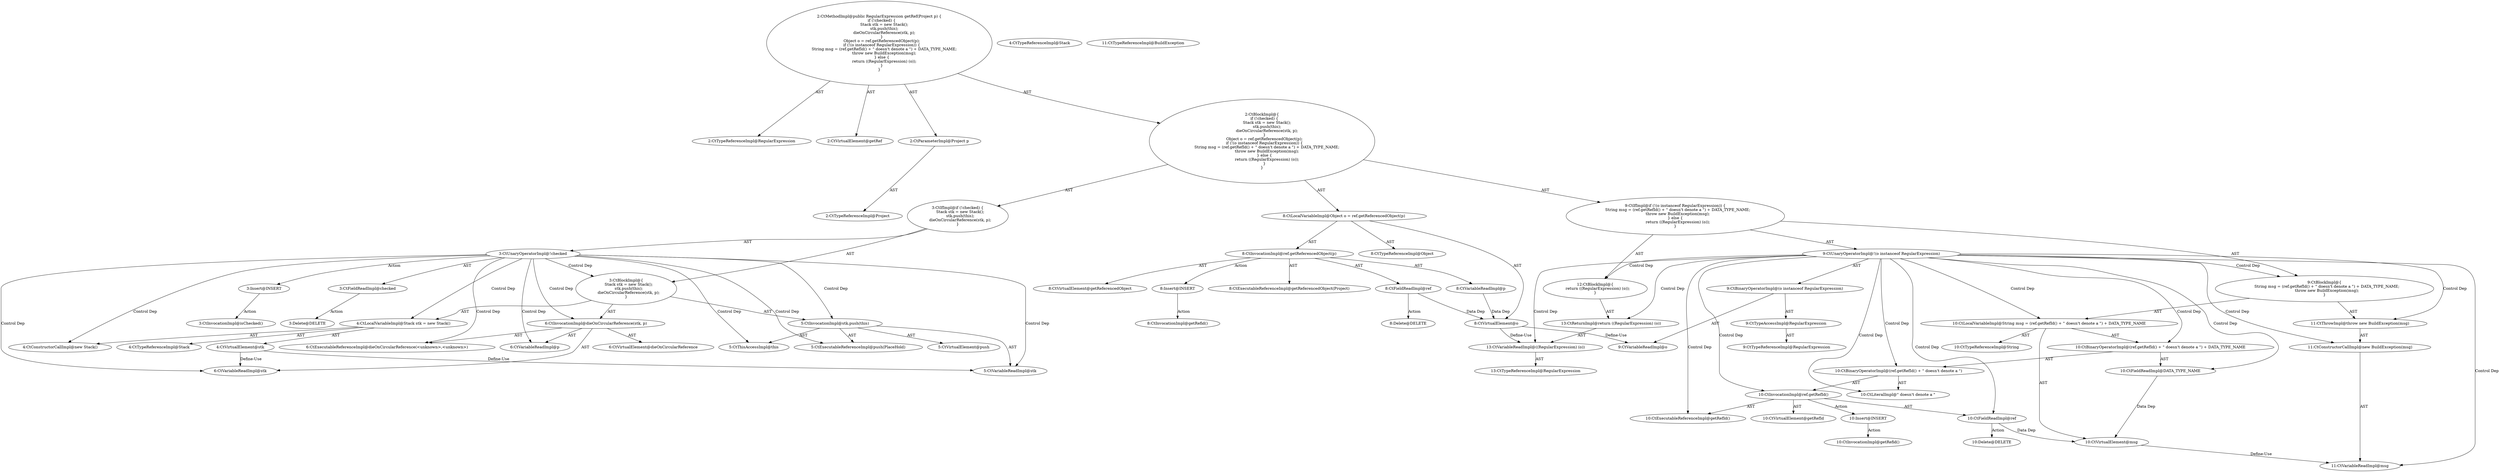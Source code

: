 digraph "getRef#?,Project" {
0 [label="2:CtTypeReferenceImpl@RegularExpression" shape=ellipse]
1 [label="2:CtVirtualElement@getRef" shape=ellipse]
2 [label="2:CtParameterImpl@Project p" shape=ellipse]
3 [label="2:CtTypeReferenceImpl@Project" shape=ellipse]
4 [label="3:CtFieldReadImpl@checked" shape=ellipse]
5 [label="3:CtUnaryOperatorImpl@!checked" shape=ellipse]
6 [label="4:CtTypeReferenceImpl@Stack" shape=ellipse]
7 [label="4:CtTypeReferenceImpl@Stack" shape=ellipse]
8 [label="4:CtConstructorCallImpl@new Stack()" shape=ellipse]
9 [label="4:CtVirtualElement@stk" shape=ellipse]
10 [label="4:CtLocalVariableImpl@Stack stk = new Stack()" shape=ellipse]
11 [label="5:CtExecutableReferenceImpl@push(PlaceHold)" shape=ellipse]
12 [label="5:CtVirtualElement@push" shape=ellipse]
13 [label="5:CtVariableReadImpl@stk" shape=ellipse]
14 [label="5:CtThisAccessImpl@this" shape=ellipse]
15 [label="5:CtInvocationImpl@stk.push(this)" shape=ellipse]
16 [label="6:CtExecutableReferenceImpl@dieOnCircularReference(<unknown>,<unknown>)" shape=ellipse]
17 [label="6:CtVirtualElement@dieOnCircularReference" shape=ellipse]
18 [label="6:CtVariableReadImpl@stk" shape=ellipse]
19 [label="6:CtVariableReadImpl@p" shape=ellipse]
20 [label="6:CtInvocationImpl@dieOnCircularReference(stk, p)" shape=ellipse]
21 [label="3:CtBlockImpl@\{
    Stack stk = new Stack();
    stk.push(this);
    dieOnCircularReference(stk, p);
\}" shape=ellipse]
22 [label="3:CtIfImpl@if (!checked) \{
    Stack stk = new Stack();
    stk.push(this);
    dieOnCircularReference(stk, p);
\}" shape=ellipse]
23 [label="8:CtTypeReferenceImpl@Object" shape=ellipse]
24 [label="8:CtExecutableReferenceImpl@getReferencedObject(Project)" shape=ellipse]
25 [label="8:CtVirtualElement@getReferencedObject" shape=ellipse]
26 [label="8:CtFieldReadImpl@ref" shape=ellipse]
27 [label="8:CtVariableReadImpl@p" shape=ellipse]
28 [label="8:CtInvocationImpl@ref.getReferencedObject(p)" shape=ellipse]
29 [label="8:CtVirtualElement@o" shape=ellipse]
30 [label="8:CtLocalVariableImpl@Object o = ref.getReferencedObject(p)" shape=ellipse]
31 [label="9:CtVariableReadImpl@o" shape=ellipse]
32 [label="9:CtTypeAccessImpl@RegularExpression" shape=ellipse]
33 [label="9:CtTypeReferenceImpl@RegularExpression" shape=ellipse]
34 [label="9:CtBinaryOperatorImpl@(o instanceof RegularExpression)" shape=ellipse]
35 [label="9:CtUnaryOperatorImpl@!(o instanceof RegularExpression)" shape=ellipse]
36 [label="10:CtTypeReferenceImpl@String" shape=ellipse]
37 [label="10:CtExecutableReferenceImpl@getRefId()" shape=ellipse]
38 [label="10:CtVirtualElement@getRefId" shape=ellipse]
39 [label="10:CtFieldReadImpl@ref" shape=ellipse]
40 [label="10:CtInvocationImpl@ref.getRefId()" shape=ellipse]
41 [label="10:CtLiteralImpl@\" doesn\'t denote a \"" shape=ellipse]
42 [label="10:CtBinaryOperatorImpl@(ref.getRefId() + \" doesn\'t denote a \")" shape=ellipse]
43 [label="10:CtFieldReadImpl@DATA_TYPE_NAME" shape=ellipse]
44 [label="10:CtBinaryOperatorImpl@(ref.getRefId() + \" doesn\'t denote a \") + DATA_TYPE_NAME" shape=ellipse]
45 [label="10:CtVirtualElement@msg" shape=ellipse]
46 [label="10:CtLocalVariableImpl@String msg = (ref.getRefId() + \" doesn\'t denote a \") + DATA_TYPE_NAME" shape=ellipse]
47 [label="11:CtTypeReferenceImpl@BuildException" shape=ellipse]
48 [label="11:CtVariableReadImpl@msg" shape=ellipse]
49 [label="11:CtConstructorCallImpl@new BuildException(msg)" shape=ellipse]
50 [label="11:CtThrowImpl@throw new BuildException(msg)" shape=ellipse]
51 [label="9:CtBlockImpl@\{
    String msg = (ref.getRefId() + \" doesn\'t denote a \") + DATA_TYPE_NAME;
    throw new BuildException(msg);
\}" shape=ellipse]
52 [label="13:CtVariableReadImpl@((RegularExpression) (o))" shape=ellipse]
53 [label="13:CtTypeReferenceImpl@RegularExpression" shape=ellipse]
54 [label="13:CtReturnImpl@return ((RegularExpression) (o))" shape=ellipse]
55 [label="12:CtBlockImpl@\{
    return ((RegularExpression) (o));
\}" shape=ellipse]
56 [label="9:CtIfImpl@if (!(o instanceof RegularExpression)) \{
    String msg = (ref.getRefId() + \" doesn\'t denote a \") + DATA_TYPE_NAME;
    throw new BuildException(msg);
\} else \{
    return ((RegularExpression) (o));
\}" shape=ellipse]
57 [label="2:CtBlockImpl@\{
    if (!checked) \{
        Stack stk = new Stack();
        stk.push(this);
        dieOnCircularReference(stk, p);
    \}
    Object o = ref.getReferencedObject(p);
    if (!(o instanceof RegularExpression)) \{
        String msg = (ref.getRefId() + \" doesn\'t denote a \") + DATA_TYPE_NAME;
        throw new BuildException(msg);
    \} else \{
        return ((RegularExpression) (o));
    \}
\}" shape=ellipse]
58 [label="2:CtMethodImpl@public RegularExpression getRef(Project p) \{
    if (!checked) \{
        Stack stk = new Stack();
        stk.push(this);
        dieOnCircularReference(stk, p);
    \}
    Object o = ref.getReferencedObject(p);
    if (!(o instanceof RegularExpression)) \{
        String msg = (ref.getRefId() + \" doesn\'t denote a \") + DATA_TYPE_NAME;
        throw new BuildException(msg);
    \} else \{
        return ((RegularExpression) (o));
    \}
\}" shape=ellipse]
59 [label="3:Delete@DELETE" shape=ellipse]
60 [label="8:Delete@DELETE" shape=ellipse]
61 [label="10:Delete@DELETE" shape=ellipse]
62 [label="3:Insert@INSERT" shape=ellipse]
63 [label="3:CtInvocationImpl@isChecked()" shape=ellipse]
64 [label="8:Insert@INSERT" shape=ellipse]
65 [label="8:CtInvocationImpl@getRefid()" shape=ellipse]
66 [label="10:Insert@INSERT" shape=ellipse]
67 [label="10:CtInvocationImpl@getRefid()" shape=ellipse]
2 -> 3 [label="AST"];
4 -> 59 [label="Action"];
5 -> 4 [label="AST"];
5 -> 21 [label="Control Dep"];
5 -> 10 [label="Control Dep"];
5 -> 8 [label="Control Dep"];
5 -> 15 [label="Control Dep"];
5 -> 11 [label="Control Dep"];
5 -> 13 [label="Control Dep"];
5 -> 14 [label="Control Dep"];
5 -> 20 [label="Control Dep"];
5 -> 16 [label="Control Dep"];
5 -> 18 [label="Control Dep"];
5 -> 19 [label="Control Dep"];
5 -> 62 [label="Action"];
9 -> 13 [label="Define-Use"];
9 -> 18 [label="Define-Use"];
10 -> 9 [label="AST"];
10 -> 6 [label="AST"];
10 -> 8 [label="AST"];
15 -> 12 [label="AST"];
15 -> 13 [label="AST"];
15 -> 11 [label="AST"];
15 -> 14 [label="AST"];
20 -> 17 [label="AST"];
20 -> 16 [label="AST"];
20 -> 18 [label="AST"];
20 -> 19 [label="AST"];
21 -> 10 [label="AST"];
21 -> 15 [label="AST"];
21 -> 20 [label="AST"];
22 -> 5 [label="AST"];
22 -> 21 [label="AST"];
26 -> 29 [label="Data Dep"];
26 -> 60 [label="Action"];
27 -> 29 [label="Data Dep"];
28 -> 25 [label="AST"];
28 -> 26 [label="AST"];
28 -> 24 [label="AST"];
28 -> 27 [label="AST"];
28 -> 64 [label="Action"];
29 -> 31 [label="Define-Use"];
29 -> 52 [label="Define-Use"];
30 -> 29 [label="AST"];
30 -> 23 [label="AST"];
30 -> 28 [label="AST"];
32 -> 33 [label="AST"];
34 -> 31 [label="AST"];
34 -> 32 [label="AST"];
35 -> 34 [label="AST"];
35 -> 51 [label="Control Dep"];
35 -> 46 [label="Control Dep"];
35 -> 44 [label="Control Dep"];
35 -> 42 [label="Control Dep"];
35 -> 40 [label="Control Dep"];
35 -> 37 [label="Control Dep"];
35 -> 39 [label="Control Dep"];
35 -> 41 [label="Control Dep"];
35 -> 43 [label="Control Dep"];
35 -> 50 [label="Control Dep"];
35 -> 49 [label="Control Dep"];
35 -> 48 [label="Control Dep"];
35 -> 55 [label="Control Dep"];
35 -> 54 [label="Control Dep"];
35 -> 52 [label="Control Dep"];
39 -> 45 [label="Data Dep"];
39 -> 61 [label="Action"];
40 -> 38 [label="AST"];
40 -> 39 [label="AST"];
40 -> 37 [label="AST"];
40 -> 66 [label="Action"];
42 -> 40 [label="AST"];
42 -> 41 [label="AST"];
43 -> 45 [label="Data Dep"];
44 -> 42 [label="AST"];
44 -> 43 [label="AST"];
45 -> 48 [label="Define-Use"];
46 -> 45 [label="AST"];
46 -> 36 [label="AST"];
46 -> 44 [label="AST"];
49 -> 48 [label="AST"];
50 -> 49 [label="AST"];
51 -> 46 [label="AST"];
51 -> 50 [label="AST"];
52 -> 53 [label="AST"];
54 -> 52 [label="AST"];
55 -> 54 [label="AST"];
56 -> 35 [label="AST"];
56 -> 51 [label="AST"];
56 -> 55 [label="AST"];
57 -> 22 [label="AST"];
57 -> 30 [label="AST"];
57 -> 56 [label="AST"];
58 -> 1 [label="AST"];
58 -> 0 [label="AST"];
58 -> 2 [label="AST"];
58 -> 57 [label="AST"];
62 -> 63 [label="Action"];
64 -> 65 [label="Action"];
66 -> 67 [label="Action"];
}